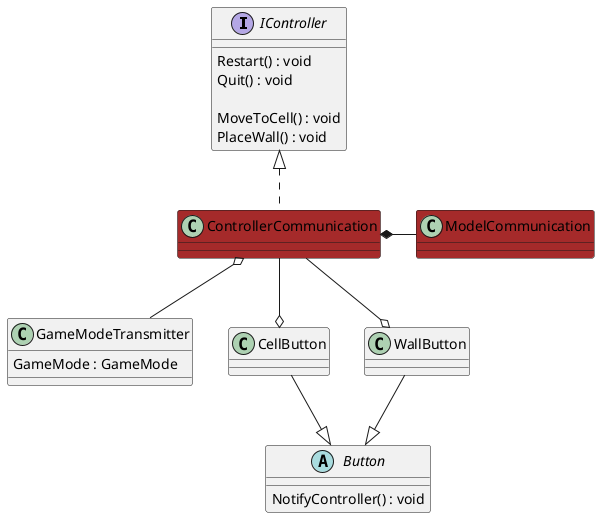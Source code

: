 ﻿@startuml

interface IController
{
    Restart() : void
    Quit() : void
    
    MoveToCell() : void
    PlaceWall() : void
}
class ControllerCommunication #brown
class ModelCommunication #brown
class GameModeTransmitter
{
    GameMode : GameMode
}

abstract class Button
{
    NotifyController() : void
}
class CellButton
class WallButton

IController <|.. ControllerCommunication

ControllerCommunication *- ModelCommunication

ControllerCommunication o-- GameModeTransmitter

CellButton --|> Button
WallButton --|> Button

ControllerCommunication --o CellButton
ControllerCommunication --o WallButton 

@enduml